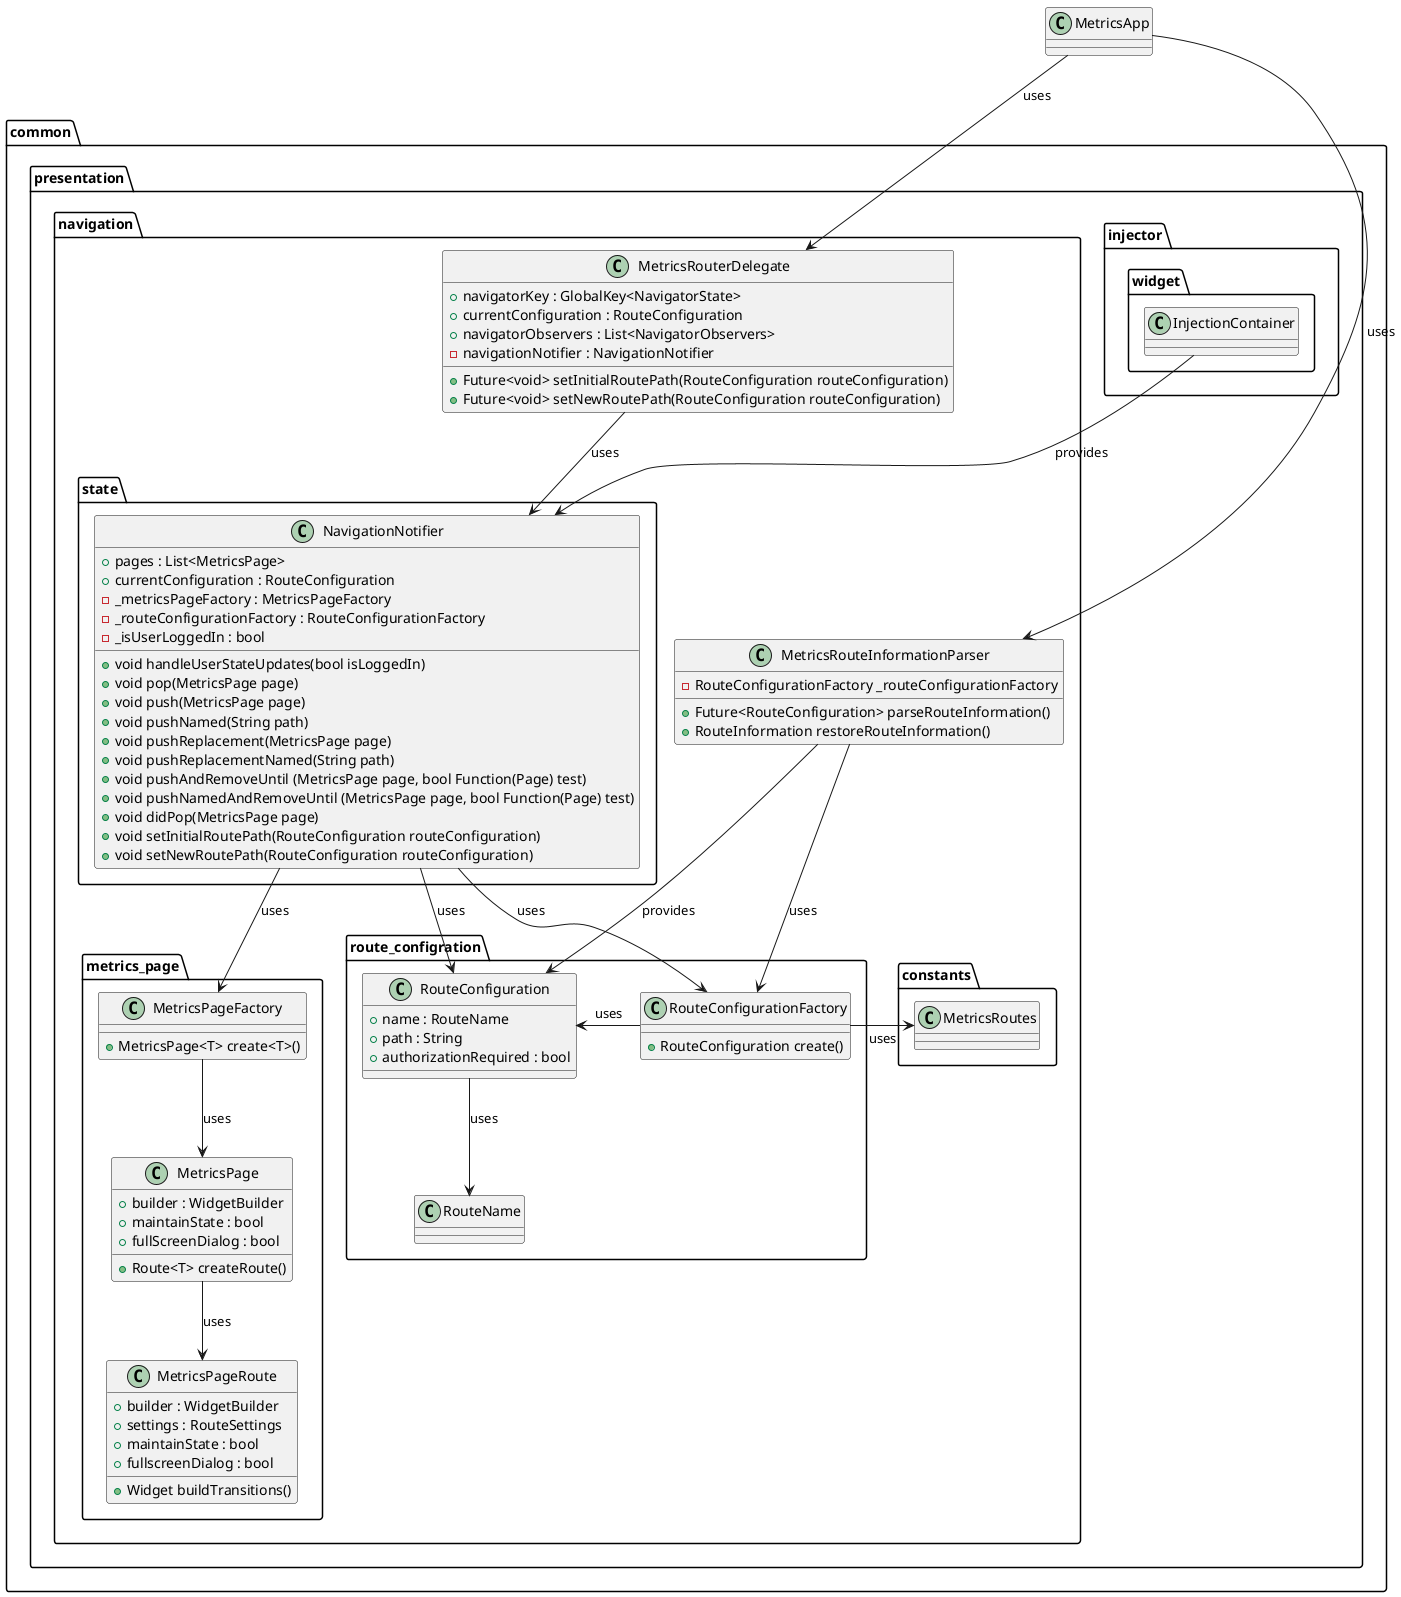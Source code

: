 @startuml navigation_class_diagram

class MetricsApp {}

package common.presentation {

    package injector.widget {
        class InjectionContainer {}
    }

    package navigation {

        package route_configration {
            class RouteName {
            }

            class RouteConfiguration {
                + name : RouteName
                + path : String
                + authorizationRequired : bool
            }

            class RouteConfigurationFactory {
                + RouteConfiguration create()
            }
        }
        class MetricsRouteInformationParser {
            - RouteConfigurationFactory _routeConfigurationFactory
            + Future<RouteConfiguration> parseRouteInformation()
            + RouteInformation restoreRouteInformation()
        }
        class MetricsRouterDelegate {
            + navigatorKey : GlobalKey<NavigatorState>
            + currentConfiguration : RouteConfiguration
            + navigatorObservers : List<NavigatorObservers>
            - navigationNotifier : NavigationNotifier
            + Future<void> setInitialRoutePath(RouteConfiguration routeConfiguration)
            + Future<void> setNewRoutePath(RouteConfiguration routeConfiguration)
        }

        package constants {
            class MetricsRoutes {}
        }

        package state {
            class NavigationNotifier {
                + pages : List<MetricsPage>
                + currentConfiguration : RouteConfiguration
                - _metricsPageFactory : MetricsPageFactory
                - _routeConfigurationFactory : RouteConfigurationFactory
                - _isUserLoggedIn : bool
                + void handleUserStateUpdates(bool isLoggedIn)
                + void pop(MetricsPage page)
                + void push(MetricsPage page)
                + void pushNamed(String path)
                + void pushReplacement(MetricsPage page)
                + void pushReplacementNamed(String path)
                + void pushAndRemoveUntil (MetricsPage page, bool Function(Page) test)
                + void pushNamedAndRemoveUntil (MetricsPage page, bool Function(Page) test)
                + void didPop(MetricsPage page)
                + void setInitialRoutePath(RouteConfiguration routeConfiguration)
                + void setNewRoutePath(RouteConfiguration routeConfiguration)
            }
        }


        package metrics_page {
            class MetricsPageFactory {
                + MetricsPage<T> create<T>()
            }

            class MetricsPage {
                + builder : WidgetBuilder
                + maintainState : bool
                + fullScreenDialog : bool
                + Route<T> createRoute()
            }

            class MetricsPageRoute {
                + builder : WidgetBuilder
                + settings : RouteSettings
                + maintainState : bool
                + fullscreenDialog : bool
                + Widget buildTransitions()
            }
        }

    }
}

InjectionContainer --> NavigationNotifier : provides

MetricsApp --> MetricsRouteInformationParser :uses
MetricsApp --> MetricsRouterDelegate : uses

MetricsRouteInformationParser --> RouteConfiguration : provides
MetricsRouteInformationParser --> RouteConfigurationFactory : uses

RouteConfiguration --> RouteName : uses

RouteConfigurationFactory -> RouteConfiguration : uses
RouteConfigurationFactory -> MetricsRoutes : uses

MetricsRouterDelegate --> NavigationNotifier : uses

NavigationNotifier --> RouteConfigurationFactory : uses
NavigationNotifier --> RouteConfiguration : uses
NavigationNotifier --> MetricsPageFactory : uses

MetricsPageFactory --> MetricsPage : uses

MetricsPage --> MetricsPageRoute : uses

@enduml
